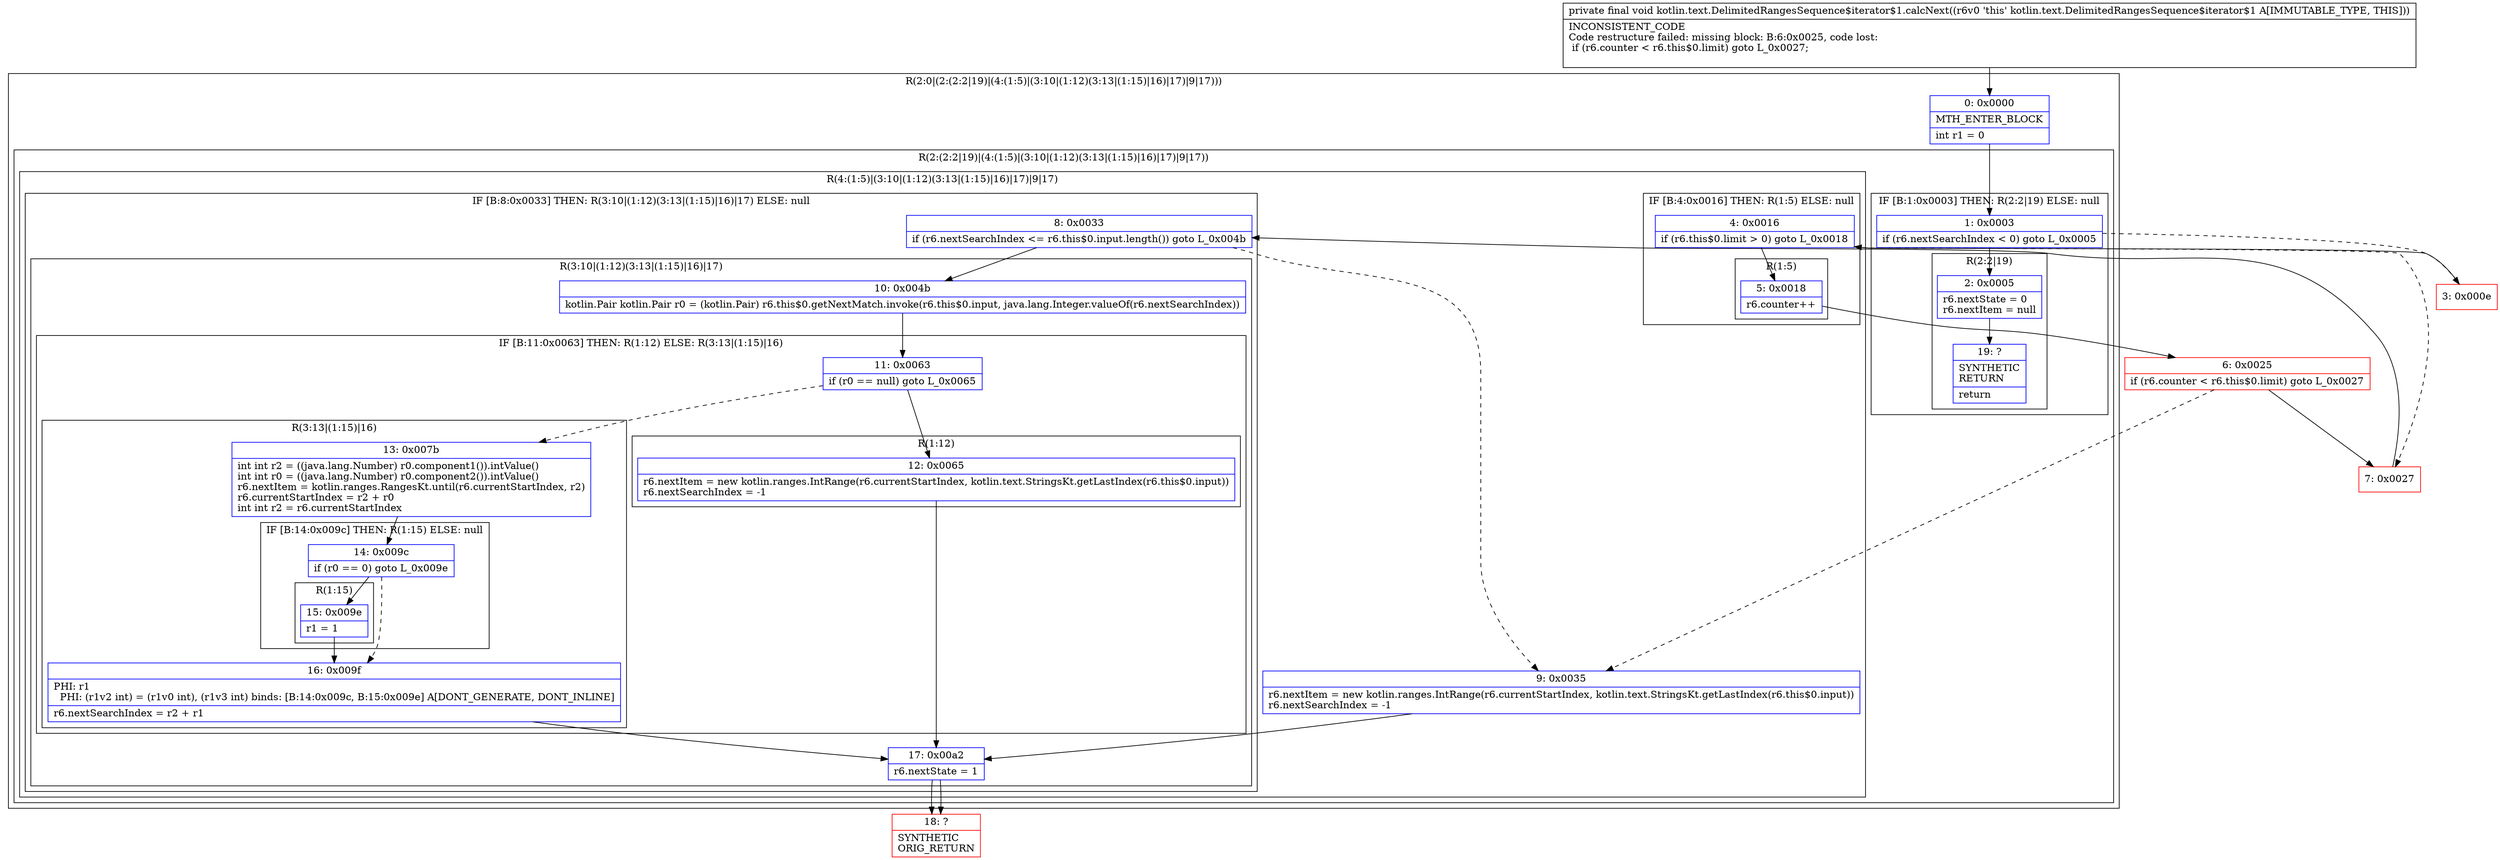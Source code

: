 digraph "CFG forkotlin.text.DelimitedRangesSequence$iterator$1.calcNext()V" {
subgraph cluster_Region_2101680741 {
label = "R(2:0|(2:(2:2|19)|(4:(1:5)|(3:10|(1:12)(3:13|(1:15)|16)|17)|9|17)))";
node [shape=record,color=blue];
Node_0 [shape=record,label="{0\:\ 0x0000|MTH_ENTER_BLOCK\l|int r1 = 0\l}"];
subgraph cluster_Region_636406911 {
label = "R(2:(2:2|19)|(4:(1:5)|(3:10|(1:12)(3:13|(1:15)|16)|17)|9|17))";
node [shape=record,color=blue];
subgraph cluster_IfRegion_1571206921 {
label = "IF [B:1:0x0003] THEN: R(2:2|19) ELSE: null";
node [shape=record,color=blue];
Node_1 [shape=record,label="{1\:\ 0x0003|if (r6.nextSearchIndex \< 0) goto L_0x0005\l}"];
subgraph cluster_Region_1638233243 {
label = "R(2:2|19)";
node [shape=record,color=blue];
Node_2 [shape=record,label="{2\:\ 0x0005|r6.nextState = 0\lr6.nextItem = null\l}"];
Node_19 [shape=record,label="{19\:\ ?|SYNTHETIC\lRETURN\l|return\l}"];
}
}
subgraph cluster_Region_1650701710 {
label = "R(4:(1:5)|(3:10|(1:12)(3:13|(1:15)|16)|17)|9|17)";
node [shape=record,color=blue];
subgraph cluster_IfRegion_826085513 {
label = "IF [B:4:0x0016] THEN: R(1:5) ELSE: null";
node [shape=record,color=blue];
Node_4 [shape=record,label="{4\:\ 0x0016|if (r6.this$0.limit \> 0) goto L_0x0018\l}"];
subgraph cluster_Region_1498150744 {
label = "R(1:5)";
node [shape=record,color=blue];
Node_5 [shape=record,label="{5\:\ 0x0018|r6.counter++\l}"];
}
}
subgraph cluster_IfRegion_318787910 {
label = "IF [B:8:0x0033] THEN: R(3:10|(1:12)(3:13|(1:15)|16)|17) ELSE: null";
node [shape=record,color=blue];
Node_8 [shape=record,label="{8\:\ 0x0033|if (r6.nextSearchIndex \<= r6.this$0.input.length()) goto L_0x004b\l}"];
subgraph cluster_Region_422115453 {
label = "R(3:10|(1:12)(3:13|(1:15)|16)|17)";
node [shape=record,color=blue];
Node_10 [shape=record,label="{10\:\ 0x004b|kotlin.Pair kotlin.Pair r0 = (kotlin.Pair) r6.this$0.getNextMatch.invoke(r6.this$0.input, java.lang.Integer.valueOf(r6.nextSearchIndex))\l}"];
subgraph cluster_IfRegion_1290489615 {
label = "IF [B:11:0x0063] THEN: R(1:12) ELSE: R(3:13|(1:15)|16)";
node [shape=record,color=blue];
Node_11 [shape=record,label="{11\:\ 0x0063|if (r0 == null) goto L_0x0065\l}"];
subgraph cluster_Region_1815107949 {
label = "R(1:12)";
node [shape=record,color=blue];
Node_12 [shape=record,label="{12\:\ 0x0065|r6.nextItem = new kotlin.ranges.IntRange(r6.currentStartIndex, kotlin.text.StringsKt.getLastIndex(r6.this$0.input))\lr6.nextSearchIndex = \-1\l}"];
}
subgraph cluster_Region_898713597 {
label = "R(3:13|(1:15)|16)";
node [shape=record,color=blue];
Node_13 [shape=record,label="{13\:\ 0x007b|int int r2 = ((java.lang.Number) r0.component1()).intValue()\lint int r0 = ((java.lang.Number) r0.component2()).intValue()\lr6.nextItem = kotlin.ranges.RangesKt.until(r6.currentStartIndex, r2)\lr6.currentStartIndex = r2 + r0\lint int r2 = r6.currentStartIndex\l}"];
subgraph cluster_IfRegion_1893967525 {
label = "IF [B:14:0x009c] THEN: R(1:15) ELSE: null";
node [shape=record,color=blue];
Node_14 [shape=record,label="{14\:\ 0x009c|if (r0 == 0) goto L_0x009e\l}"];
subgraph cluster_Region_39312499 {
label = "R(1:15)";
node [shape=record,color=blue];
Node_15 [shape=record,label="{15\:\ 0x009e|r1 = 1\l}"];
}
}
Node_16 [shape=record,label="{16\:\ 0x009f|PHI: r1 \l  PHI: (r1v2 int) = (r1v0 int), (r1v3 int) binds: [B:14:0x009c, B:15:0x009e] A[DONT_GENERATE, DONT_INLINE]\l|r6.nextSearchIndex = r2 + r1\l}"];
}
}
Node_17 [shape=record,label="{17\:\ 0x00a2|r6.nextState = 1\l}"];
}
}
Node_9 [shape=record,label="{9\:\ 0x0035|r6.nextItem = new kotlin.ranges.IntRange(r6.currentStartIndex, kotlin.text.StringsKt.getLastIndex(r6.this$0.input))\lr6.nextSearchIndex = \-1\l}"];
Node_17 [shape=record,label="{17\:\ 0x00a2|r6.nextState = 1\l}"];
}
}
}
Node_3 [shape=record,color=red,label="{3\:\ 0x000e}"];
Node_6 [shape=record,color=red,label="{6\:\ 0x0025|if (r6.counter \< r6.this$0.limit) goto L_0x0027\l}"];
Node_7 [shape=record,color=red,label="{7\:\ 0x0027}"];
Node_18 [shape=record,color=red,label="{18\:\ ?|SYNTHETIC\lORIG_RETURN\l}"];
MethodNode[shape=record,label="{private final void kotlin.text.DelimitedRangesSequence$iterator$1.calcNext((r6v0 'this' kotlin.text.DelimitedRangesSequence$iterator$1 A[IMMUTABLE_TYPE, THIS]))  | INCONSISTENT_CODE\lCode restructure failed: missing block: B:6:0x0025, code lost:\l    if (r6.counter \< r6.this$0.limit) goto L_0x0027;\l\l}"];
MethodNode -> Node_0;
Node_0 -> Node_1;
Node_1 -> Node_2;
Node_1 -> Node_3[style=dashed];
Node_2 -> Node_19;
Node_4 -> Node_5;
Node_4 -> Node_7[style=dashed];
Node_5 -> Node_6;
Node_8 -> Node_9[style=dashed];
Node_8 -> Node_10;
Node_10 -> Node_11;
Node_11 -> Node_12;
Node_11 -> Node_13[style=dashed];
Node_12 -> Node_17;
Node_13 -> Node_14;
Node_14 -> Node_15;
Node_14 -> Node_16[style=dashed];
Node_15 -> Node_16;
Node_16 -> Node_17;
Node_17 -> Node_18;
Node_9 -> Node_17;
Node_17 -> Node_18;
Node_3 -> Node_4;
Node_6 -> Node_7;
Node_6 -> Node_9[style=dashed];
Node_7 -> Node_8;
}

